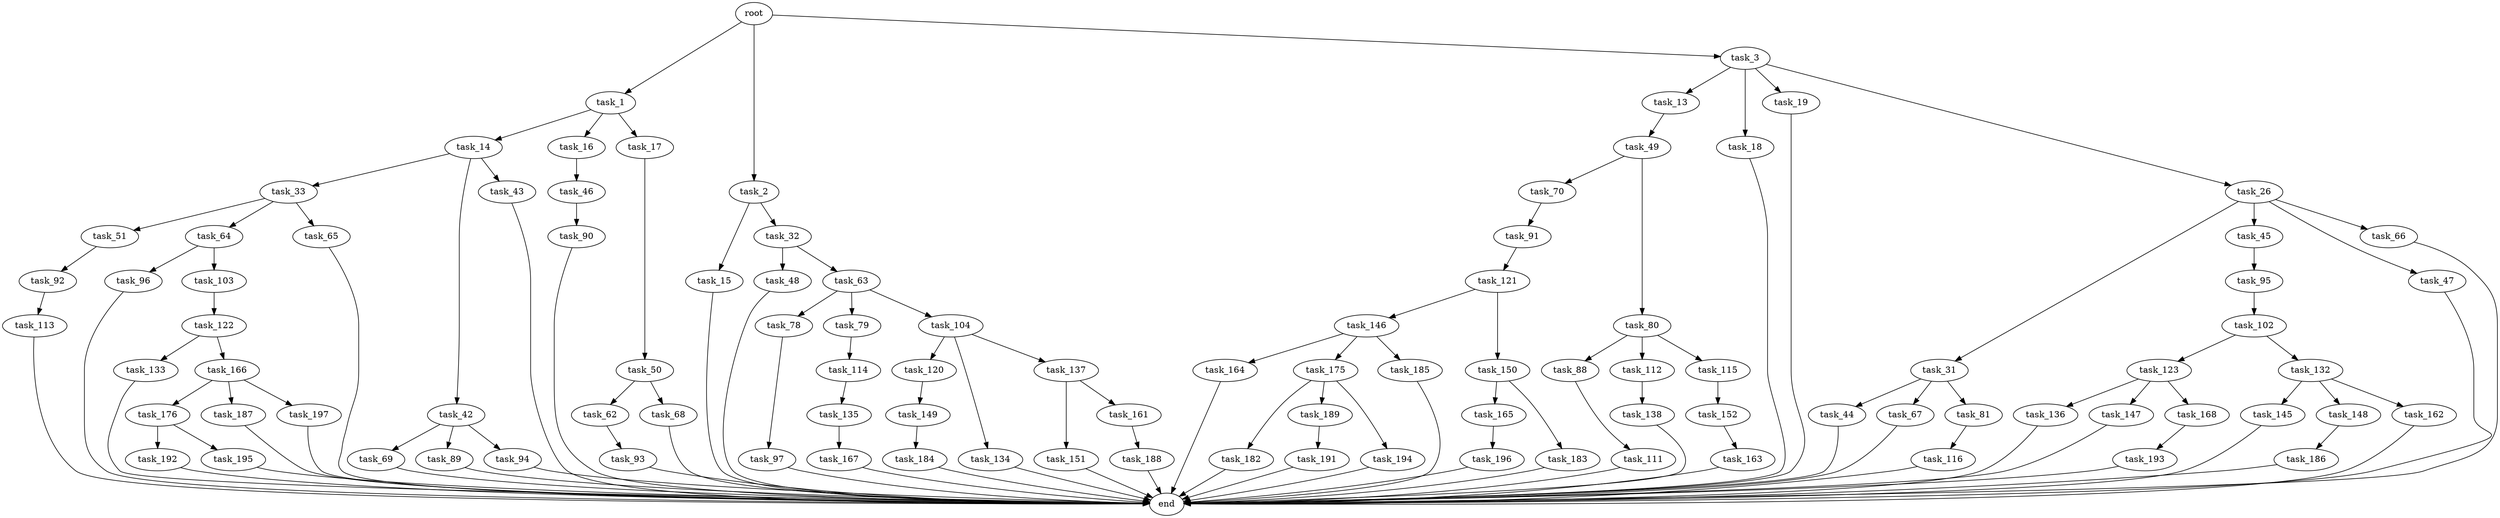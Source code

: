 digraph G {
  root [size="0.000000"];
  task_1 [size="1073741824000.000000"];
  task_2 [size="34691022038.000000"];
  task_3 [size="489868452451.000000"];
  task_14 [size="1073741824000.000000"];
  task_16 [size="206387338420.000000"];
  task_17 [size="18911339853.000000"];
  task_15 [size="1447130872.000000"];
  task_32 [size="381387889168.000000"];
  task_13 [size="1073741824000.000000"];
  task_18 [size="10550753672.000000"];
  task_19 [size="549755813888.000000"];
  task_26 [size="9837914784.000000"];
  task_49 [size="627457535719.000000"];
  task_33 [size="14624301570.000000"];
  task_42 [size="549755813888.000000"];
  task_43 [size="8589934592.000000"];
  end [size="0.000000"];
  task_46 [size="18060593113.000000"];
  task_50 [size="1167213918.000000"];
  task_31 [size="419087939403.000000"];
  task_45 [size="2142292248.000000"];
  task_47 [size="963083776036.000000"];
  task_66 [size="368293445632.000000"];
  task_44 [size="221561207865.000000"];
  task_67 [size="16526185998.000000"];
  task_81 [size="1061321973166.000000"];
  task_48 [size="3097135903.000000"];
  task_63 [size="1563101550.000000"];
  task_51 [size="8589934592.000000"];
  task_64 [size="368293445632.000000"];
  task_65 [size="167851049159.000000"];
  task_69 [size="261176910287.000000"];
  task_89 [size="240130431029.000000"];
  task_94 [size="41445025175.000000"];
  task_95 [size="84690796955.000000"];
  task_90 [size="5220725214.000000"];
  task_70 [size="11100010238.000000"];
  task_80 [size="782757789696.000000"];
  task_62 [size="18935006080.000000"];
  task_68 [size="8589934592.000000"];
  task_92 [size="368293445632.000000"];
  task_93 [size="8589934592.000000"];
  task_78 [size="5787617536.000000"];
  task_79 [size="33013453607.000000"];
  task_104 [size="8589934592.000000"];
  task_96 [size="782757789696.000000"];
  task_103 [size="110304785832.000000"];
  task_91 [size="205994269596.000000"];
  task_97 [size="12538147938.000000"];
  task_114 [size="224693865323.000000"];
  task_88 [size="368293445632.000000"];
  task_112 [size="507885327686.000000"];
  task_115 [size="3405908402.000000"];
  task_116 [size="763760425505.000000"];
  task_111 [size="368293445632.000000"];
  task_121 [size="26882420147.000000"];
  task_113 [size="8111018738.000000"];
  task_102 [size="549755813888.000000"];
  task_123 [size="1073741824000.000000"];
  task_132 [size="16799337314.000000"];
  task_122 [size="913706026.000000"];
  task_120 [size="549755813888.000000"];
  task_134 [size="2086423358.000000"];
  task_137 [size="222503680552.000000"];
  task_138 [size="72263044339.000000"];
  task_135 [size="82179786865.000000"];
  task_152 [size="7261577473.000000"];
  task_149 [size="1073741824000.000000"];
  task_146 [size="8589934592.000000"];
  task_150 [size="377212334475.000000"];
  task_133 [size="17327550251.000000"];
  task_166 [size="23285179542.000000"];
  task_136 [size="231928233984.000000"];
  task_147 [size="8589934592.000000"];
  task_168 [size="9740315240.000000"];
  task_145 [size="21379109353.000000"];
  task_148 [size="353998615.000000"];
  task_162 [size="8589934592.000000"];
  task_167 [size="185161332138.000000"];
  task_151 [size="192896756328.000000"];
  task_161 [size="782757789696.000000"];
  task_164 [size="782757789696.000000"];
  task_175 [size="4632523988.000000"];
  task_185 [size="23731771964.000000"];
  task_186 [size="897677081.000000"];
  task_184 [size="8589934592.000000"];
  task_165 [size="581499275479.000000"];
  task_183 [size="593255511.000000"];
  task_163 [size="5122085210.000000"];
  task_188 [size="12410133973.000000"];
  task_196 [size="8895331141.000000"];
  task_176 [size="41403057047.000000"];
  task_187 [size="68719476736.000000"];
  task_197 [size="545180403234.000000"];
  task_193 [size="430255634060.000000"];
  task_182 [size="8589934592.000000"];
  task_189 [size="57823718993.000000"];
  task_194 [size="11514690924.000000"];
  task_192 [size="40073979333.000000"];
  task_195 [size="28991029248.000000"];
  task_191 [size="139044977928.000000"];

  root -> task_1 [size="1.000000"];
  root -> task_2 [size="1.000000"];
  root -> task_3 [size="1.000000"];
  task_1 -> task_14 [size="838860800.000000"];
  task_1 -> task_16 [size="838860800.000000"];
  task_1 -> task_17 [size="838860800.000000"];
  task_2 -> task_15 [size="75497472.000000"];
  task_2 -> task_32 [size="75497472.000000"];
  task_3 -> task_13 [size="411041792.000000"];
  task_3 -> task_18 [size="411041792.000000"];
  task_3 -> task_19 [size="411041792.000000"];
  task_3 -> task_26 [size="411041792.000000"];
  task_14 -> task_33 [size="838860800.000000"];
  task_14 -> task_42 [size="838860800.000000"];
  task_14 -> task_43 [size="838860800.000000"];
  task_16 -> task_46 [size="209715200.000000"];
  task_17 -> task_50 [size="838860800.000000"];
  task_15 -> end [size="1.000000"];
  task_32 -> task_48 [size="536870912.000000"];
  task_32 -> task_63 [size="536870912.000000"];
  task_13 -> task_49 [size="838860800.000000"];
  task_18 -> end [size="1.000000"];
  task_19 -> end [size="1.000000"];
  task_26 -> task_31 [size="838860800.000000"];
  task_26 -> task_45 [size="838860800.000000"];
  task_26 -> task_47 [size="838860800.000000"];
  task_26 -> task_66 [size="838860800.000000"];
  task_49 -> task_70 [size="411041792.000000"];
  task_49 -> task_80 [size="411041792.000000"];
  task_33 -> task_51 [size="536870912.000000"];
  task_33 -> task_64 [size="536870912.000000"];
  task_33 -> task_65 [size="536870912.000000"];
  task_42 -> task_69 [size="536870912.000000"];
  task_42 -> task_89 [size="536870912.000000"];
  task_42 -> task_94 [size="536870912.000000"];
  task_43 -> end [size="1.000000"];
  task_46 -> task_90 [size="301989888.000000"];
  task_50 -> task_62 [size="75497472.000000"];
  task_50 -> task_68 [size="75497472.000000"];
  task_31 -> task_44 [size="679477248.000000"];
  task_31 -> task_67 [size="679477248.000000"];
  task_31 -> task_81 [size="679477248.000000"];
  task_45 -> task_95 [size="33554432.000000"];
  task_47 -> end [size="1.000000"];
  task_66 -> end [size="1.000000"];
  task_44 -> end [size="1.000000"];
  task_67 -> end [size="1.000000"];
  task_81 -> task_116 [size="679477248.000000"];
  task_48 -> end [size="1.000000"];
  task_63 -> task_78 [size="33554432.000000"];
  task_63 -> task_79 [size="33554432.000000"];
  task_63 -> task_104 [size="33554432.000000"];
  task_51 -> task_92 [size="33554432.000000"];
  task_64 -> task_96 [size="411041792.000000"];
  task_64 -> task_103 [size="411041792.000000"];
  task_65 -> end [size="1.000000"];
  task_69 -> end [size="1.000000"];
  task_89 -> end [size="1.000000"];
  task_94 -> end [size="1.000000"];
  task_95 -> task_102 [size="209715200.000000"];
  task_90 -> end [size="1.000000"];
  task_70 -> task_91 [size="679477248.000000"];
  task_80 -> task_88 [size="679477248.000000"];
  task_80 -> task_112 [size="679477248.000000"];
  task_80 -> task_115 [size="679477248.000000"];
  task_62 -> task_93 [size="536870912.000000"];
  task_68 -> end [size="1.000000"];
  task_92 -> task_113 [size="411041792.000000"];
  task_93 -> end [size="1.000000"];
  task_78 -> task_97 [size="134217728.000000"];
  task_79 -> task_114 [size="75497472.000000"];
  task_104 -> task_120 [size="33554432.000000"];
  task_104 -> task_134 [size="33554432.000000"];
  task_104 -> task_137 [size="33554432.000000"];
  task_96 -> end [size="1.000000"];
  task_103 -> task_122 [size="134217728.000000"];
  task_91 -> task_121 [size="134217728.000000"];
  task_97 -> end [size="1.000000"];
  task_114 -> task_135 [size="209715200.000000"];
  task_88 -> task_111 [size="411041792.000000"];
  task_112 -> task_138 [size="411041792.000000"];
  task_115 -> task_152 [size="134217728.000000"];
  task_116 -> end [size="1.000000"];
  task_111 -> end [size="1.000000"];
  task_121 -> task_146 [size="838860800.000000"];
  task_121 -> task_150 [size="838860800.000000"];
  task_113 -> end [size="1.000000"];
  task_102 -> task_123 [size="536870912.000000"];
  task_102 -> task_132 [size="536870912.000000"];
  task_123 -> task_136 [size="838860800.000000"];
  task_123 -> task_147 [size="838860800.000000"];
  task_123 -> task_168 [size="838860800.000000"];
  task_132 -> task_145 [size="536870912.000000"];
  task_132 -> task_148 [size="536870912.000000"];
  task_132 -> task_162 [size="536870912.000000"];
  task_122 -> task_133 [size="75497472.000000"];
  task_122 -> task_166 [size="75497472.000000"];
  task_120 -> task_149 [size="536870912.000000"];
  task_134 -> end [size="1.000000"];
  task_137 -> task_151 [size="209715200.000000"];
  task_137 -> task_161 [size="209715200.000000"];
  task_138 -> end [size="1.000000"];
  task_135 -> task_167 [size="75497472.000000"];
  task_152 -> task_163 [size="209715200.000000"];
  task_149 -> task_184 [size="838860800.000000"];
  task_146 -> task_164 [size="33554432.000000"];
  task_146 -> task_175 [size="33554432.000000"];
  task_146 -> task_185 [size="33554432.000000"];
  task_150 -> task_165 [size="679477248.000000"];
  task_150 -> task_183 [size="679477248.000000"];
  task_133 -> end [size="1.000000"];
  task_166 -> task_176 [size="411041792.000000"];
  task_166 -> task_187 [size="411041792.000000"];
  task_166 -> task_197 [size="411041792.000000"];
  task_136 -> end [size="1.000000"];
  task_147 -> end [size="1.000000"];
  task_168 -> task_193 [size="301989888.000000"];
  task_145 -> end [size="1.000000"];
  task_148 -> task_186 [size="33554432.000000"];
  task_162 -> end [size="1.000000"];
  task_167 -> end [size="1.000000"];
  task_151 -> end [size="1.000000"];
  task_161 -> task_188 [size="679477248.000000"];
  task_164 -> end [size="1.000000"];
  task_175 -> task_182 [size="134217728.000000"];
  task_175 -> task_189 [size="134217728.000000"];
  task_175 -> task_194 [size="134217728.000000"];
  task_185 -> end [size="1.000000"];
  task_186 -> end [size="1.000000"];
  task_184 -> end [size="1.000000"];
  task_165 -> task_196 [size="838860800.000000"];
  task_183 -> end [size="1.000000"];
  task_163 -> end [size="1.000000"];
  task_188 -> end [size="1.000000"];
  task_196 -> end [size="1.000000"];
  task_176 -> task_192 [size="33554432.000000"];
  task_176 -> task_195 [size="33554432.000000"];
  task_187 -> end [size="1.000000"];
  task_197 -> end [size="1.000000"];
  task_193 -> end [size="1.000000"];
  task_182 -> end [size="1.000000"];
  task_189 -> task_191 [size="75497472.000000"];
  task_194 -> end [size="1.000000"];
  task_192 -> end [size="1.000000"];
  task_195 -> end [size="1.000000"];
  task_191 -> end [size="1.000000"];
}
